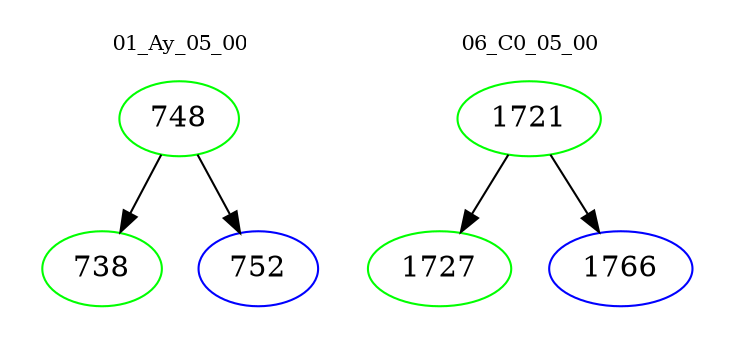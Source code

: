 digraph{
subgraph cluster_0 {
color = white
label = "01_Ay_05_00";
fontsize=10;
T0_748 [label="748", color="green"]
T0_748 -> T0_738 [color="black"]
T0_738 [label="738", color="green"]
T0_748 -> T0_752 [color="black"]
T0_752 [label="752", color="blue"]
}
subgraph cluster_1 {
color = white
label = "06_C0_05_00";
fontsize=10;
T1_1721 [label="1721", color="green"]
T1_1721 -> T1_1727 [color="black"]
T1_1727 [label="1727", color="green"]
T1_1721 -> T1_1766 [color="black"]
T1_1766 [label="1766", color="blue"]
}
}
